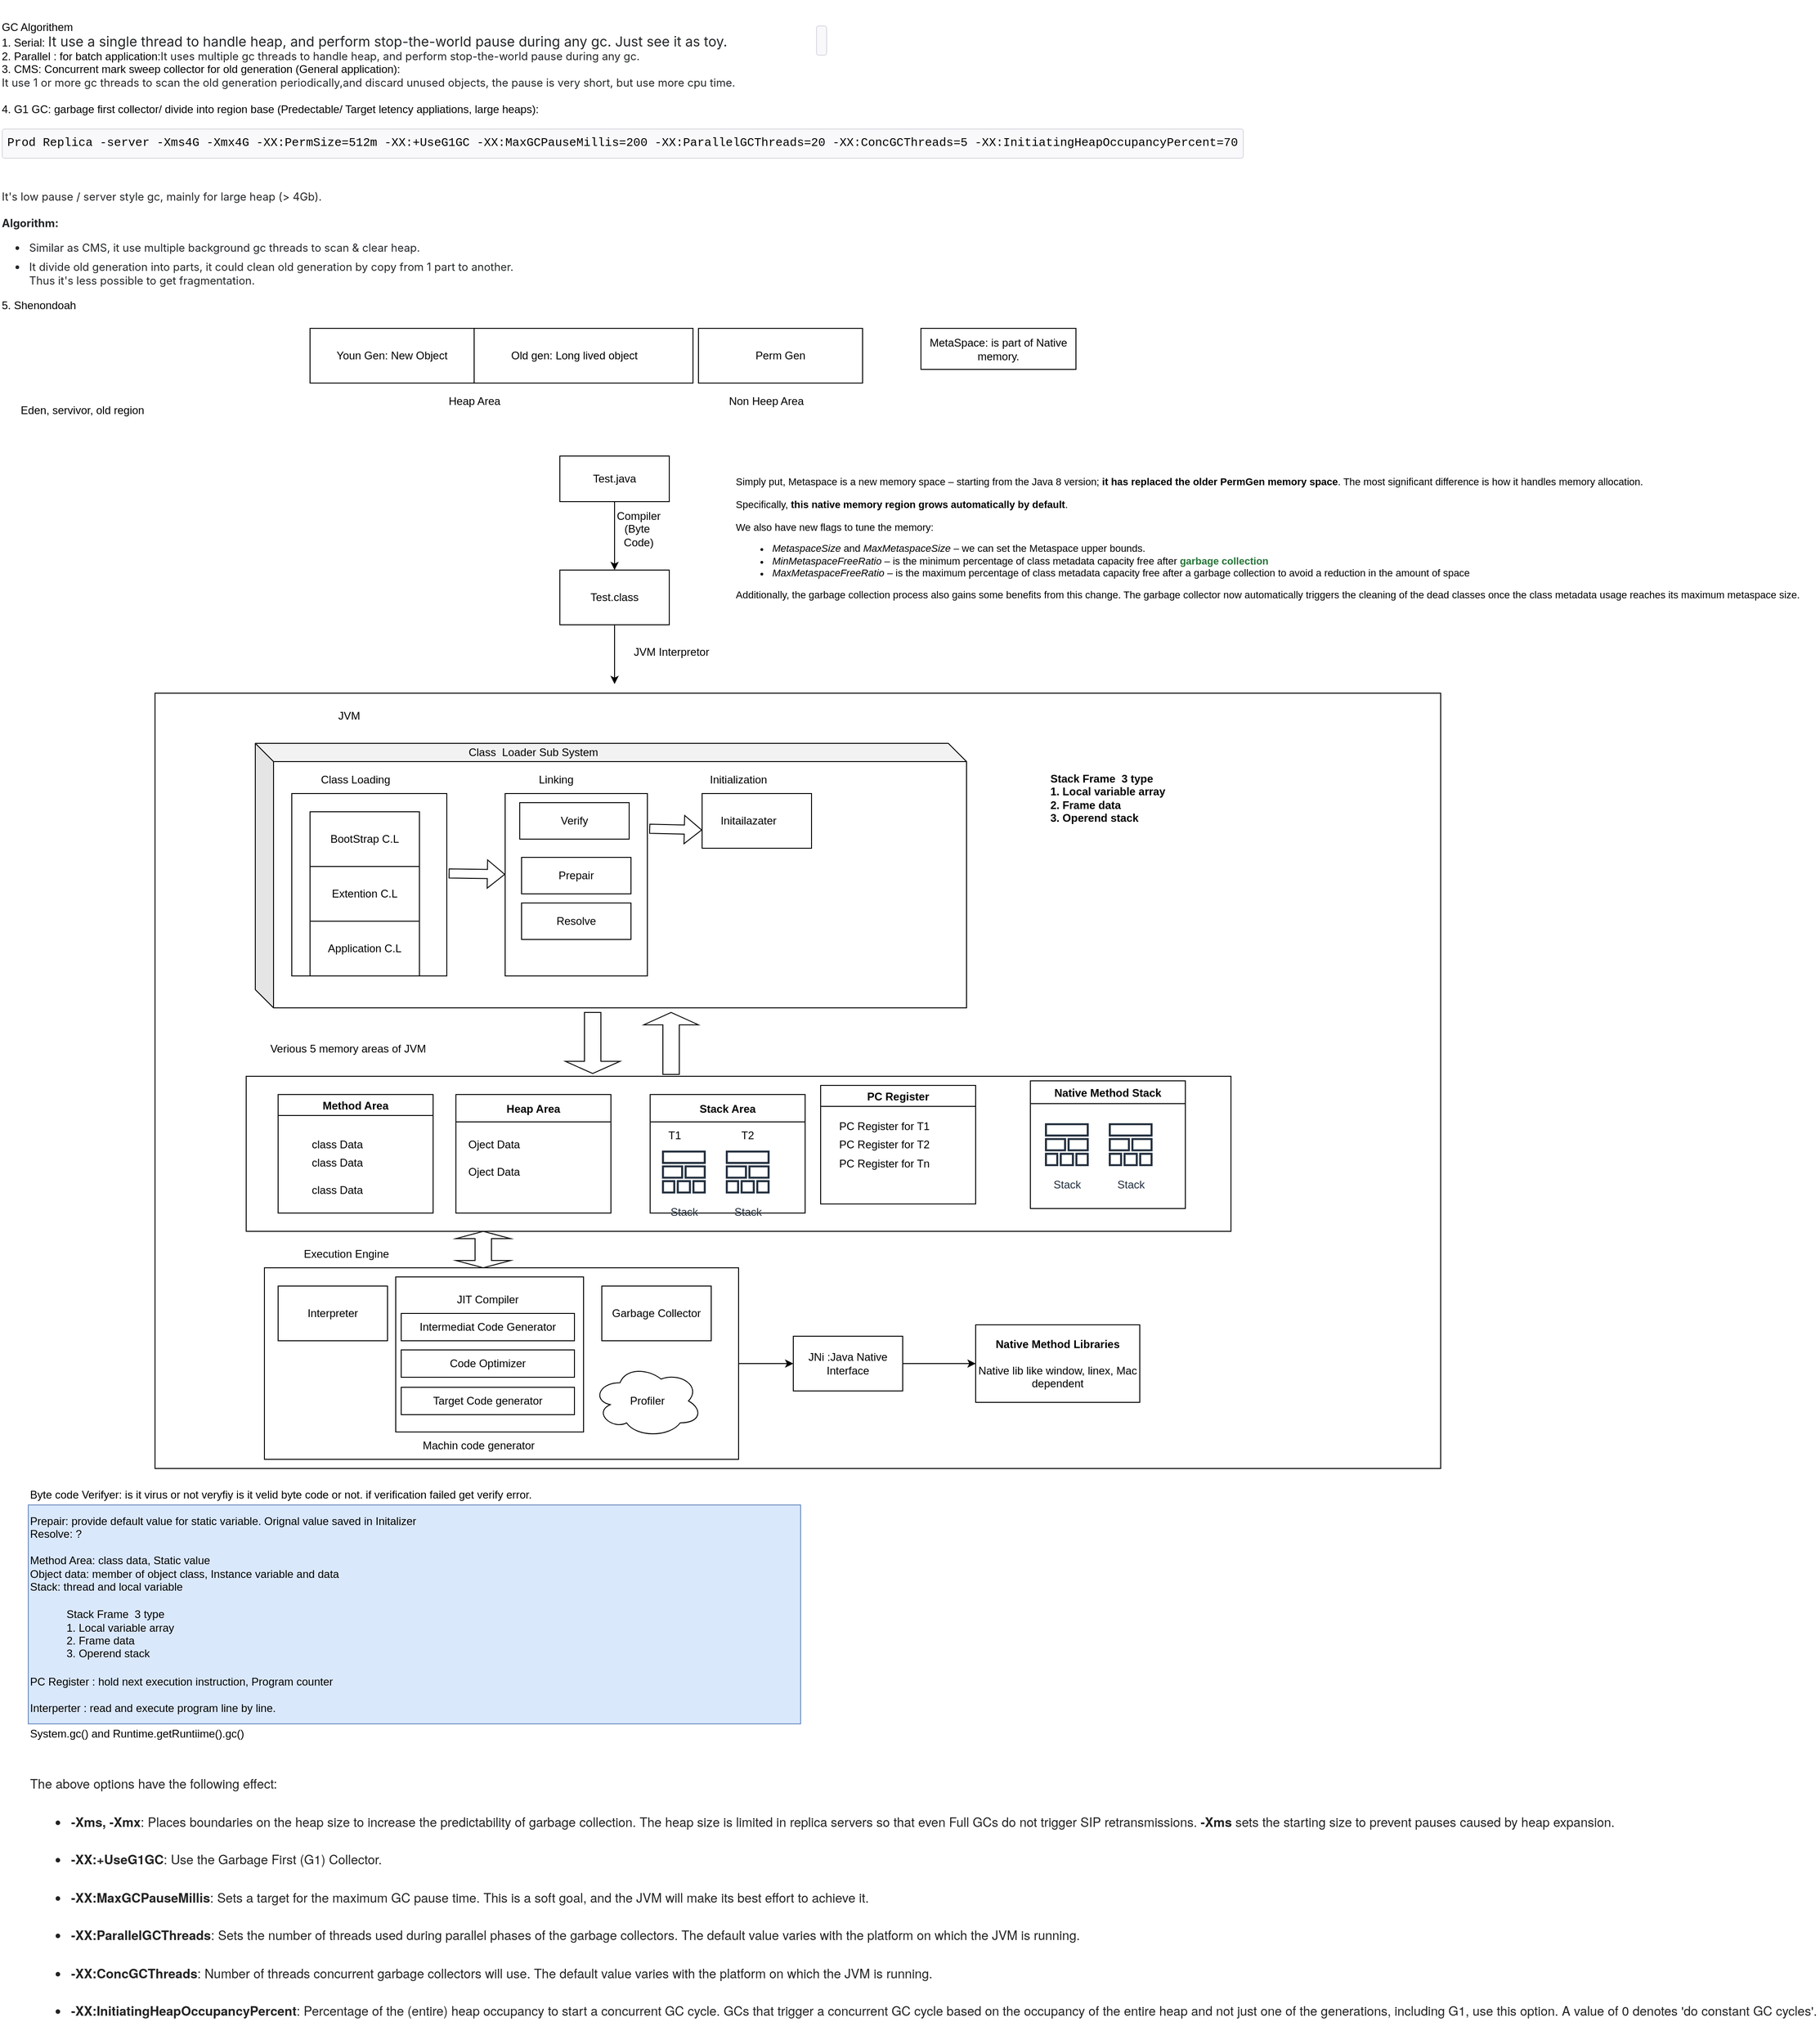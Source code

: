 <mxfile>
    <diagram id="Mb8TEoon7ktnDwIV0cq3" name="JVM">
        <mxGraphModel dx="1582" dy="1652" grid="1" gridSize="10" guides="1" tooltips="1" connect="1" arrows="1" fold="1" page="1" pageScale="1" pageWidth="827" pageHeight="1169" math="0" shadow="0">
            <root>
                <mxCell id="0"/>
                <mxCell id="1" parent="0"/>
                <mxCell id="3" value="" style="shape=cube;whiteSpace=wrap;html=1;boundedLbl=1;backgroundOutline=1;darkOpacity=0.05;darkOpacity2=0.1;rounded=0;" parent="1" vertex="1">
                    <mxGeometry x="20" y="245" width="780" height="290" as="geometry"/>
                </mxCell>
                <mxCell id="4" value="" style="rounded=0;whiteSpace=wrap;html=1;" parent="1" vertex="1">
                    <mxGeometry x="60" y="300" width="170" height="200" as="geometry"/>
                </mxCell>
                <mxCell id="5" value="BootStrap C.L" style="rounded=0;whiteSpace=wrap;html=1;" parent="1" vertex="1">
                    <mxGeometry x="80" y="320" width="120" height="60" as="geometry"/>
                </mxCell>
                <mxCell id="6" value="Extention C.L" style="rounded=0;whiteSpace=wrap;html=1;" parent="1" vertex="1">
                    <mxGeometry x="80" y="380" width="120" height="60" as="geometry"/>
                </mxCell>
                <mxCell id="7" value="Application C.L" style="rounded=0;whiteSpace=wrap;html=1;" parent="1" vertex="1">
                    <mxGeometry x="80" y="440" width="120" height="60" as="geometry"/>
                </mxCell>
                <mxCell id="8" value="Class Loading" style="text;html=1;strokeColor=none;fillColor=none;align=center;verticalAlign=middle;whiteSpace=wrap;rounded=0;" parent="1" vertex="1">
                    <mxGeometry x="70" y="270" width="120" height="30" as="geometry"/>
                </mxCell>
                <mxCell id="9" value="Class&amp;nbsp; Loader Sub System" style="text;html=1;strokeColor=none;fillColor=none;align=center;verticalAlign=middle;whiteSpace=wrap;rounded=0;" parent="1" vertex="1">
                    <mxGeometry x="190" y="240" width="270" height="30" as="geometry"/>
                </mxCell>
                <mxCell id="10" value="" style="rounded=0;whiteSpace=wrap;html=1;" parent="1" vertex="1">
                    <mxGeometry x="294" y="300" width="156" height="200" as="geometry"/>
                </mxCell>
                <mxCell id="11" value="Linking" style="text;html=1;strokeColor=none;fillColor=none;align=center;verticalAlign=middle;whiteSpace=wrap;rounded=0;" parent="1" vertex="1">
                    <mxGeometry x="320" y="270" width="60" height="30" as="geometry"/>
                </mxCell>
                <mxCell id="14" value="Verify" style="rounded=0;whiteSpace=wrap;html=1;" parent="1" vertex="1">
                    <mxGeometry x="310" y="310" width="120" height="40" as="geometry"/>
                </mxCell>
                <mxCell id="15" value="Prepair" style="rounded=0;whiteSpace=wrap;html=1;" parent="1" vertex="1">
                    <mxGeometry x="312" y="370" width="120" height="40" as="geometry"/>
                </mxCell>
                <mxCell id="16" value="Resolve" style="rounded=0;whiteSpace=wrap;html=1;" parent="1" vertex="1">
                    <mxGeometry x="312" y="420" width="120" height="40" as="geometry"/>
                </mxCell>
                <mxCell id="17" value="" style="rounded=0;whiteSpace=wrap;html=1;" parent="1" vertex="1">
                    <mxGeometry x="510" y="300" width="120" height="60" as="geometry"/>
                </mxCell>
                <mxCell id="18" value="Initialization" style="text;html=1;strokeColor=none;fillColor=none;align=center;verticalAlign=middle;whiteSpace=wrap;rounded=0;" parent="1" vertex="1">
                    <mxGeometry x="520" y="270" width="60" height="30" as="geometry"/>
                </mxCell>
                <mxCell id="19" value="" style="shape=flexArrow;endArrow=classic;html=1;exitX=1.012;exitY=0.438;exitDx=0;exitDy=0;exitPerimeter=0;entryX=0;entryY=0.443;entryDx=0;entryDy=0;entryPerimeter=0;rounded=0;" parent="1" source="4" target="10" edge="1">
                    <mxGeometry width="50" height="50" relative="1" as="geometry">
                        <mxPoint x="240" y="390" as="sourcePoint"/>
                        <mxPoint x="290" y="340" as="targetPoint"/>
                    </mxGeometry>
                </mxCell>
                <mxCell id="20" value="" style="shape=flexArrow;endArrow=classic;html=1;exitX=1.012;exitY=0.438;exitDx=0;exitDy=0;exitPerimeter=0;rounded=0;" parent="1" edge="1">
                    <mxGeometry width="50" height="50" relative="1" as="geometry">
                        <mxPoint x="452.04" y="338.6" as="sourcePoint"/>
                        <mxPoint x="510" y="340" as="targetPoint"/>
                    </mxGeometry>
                </mxCell>
                <mxCell id="21" value="" style="rounded=0;whiteSpace=wrap;html=1;" parent="1" vertex="1">
                    <mxGeometry x="10" y="610" width="1080" height="170" as="geometry"/>
                </mxCell>
                <mxCell id="23" value="Verious 5 memory areas of JVM&amp;nbsp;" style="text;html=1;align=center;verticalAlign=middle;resizable=0;points=[];autosize=1;strokeColor=none;fillColor=none;rounded=0;" parent="1" vertex="1">
                    <mxGeometry x="23" y="565" width="200" height="30" as="geometry"/>
                </mxCell>
                <mxCell id="50" value="Method Area" style="swimlane;rounded=0;" parent="1" vertex="1">
                    <mxGeometry x="45" y="630" width="170" height="130" as="geometry"/>
                </mxCell>
                <mxCell id="53" value="Heap Area" style="swimlane;startSize=30;rounded=0;" parent="1" vertex="1">
                    <mxGeometry x="240" y="630" width="170" height="130" as="geometry"/>
                </mxCell>
                <mxCell id="54" value="Stack Area" style="swimlane;startSize=30;rounded=0;" parent="1" vertex="1">
                    <mxGeometry x="453" y="630" width="170" height="130" as="geometry"/>
                </mxCell>
                <mxCell id="55" value="PC Register" style="swimlane;rounded=0;" parent="1" vertex="1">
                    <mxGeometry x="640" y="620" width="170" height="130" as="geometry"/>
                </mxCell>
                <mxCell id="56" value="Native Method Stack" style="swimlane;startSize=25;rounded=0;" parent="1" vertex="1">
                    <mxGeometry x="870" y="615" width="170" height="140" as="geometry"/>
                </mxCell>
                <mxCell id="58" value="" style="shape=singleArrow;direction=south;whiteSpace=wrap;html=1;rounded=0;" parent="1" vertex="1">
                    <mxGeometry x="360" y="540" width="60" height="67" as="geometry"/>
                </mxCell>
                <mxCell id="59" value="" style="shape=singleArrow;direction=north;whiteSpace=wrap;html=1;rounded=0;" parent="1" vertex="1">
                    <mxGeometry x="446" y="540" width="60" height="68" as="geometry"/>
                </mxCell>
                <mxCell id="61" value="class Data" style="text;html=1;strokeColor=none;fillColor=none;align=center;verticalAlign=middle;whiteSpace=wrap;rounded=0;" parent="1" vertex="1">
                    <mxGeometry x="60" y="670" width="100" height="30" as="geometry"/>
                </mxCell>
                <mxCell id="62" value="class Data" style="text;html=1;strokeColor=none;fillColor=none;align=center;verticalAlign=middle;whiteSpace=wrap;rounded=0;" parent="1" vertex="1">
                    <mxGeometry x="60" y="690" width="100" height="30" as="geometry"/>
                </mxCell>
                <mxCell id="63" value="class Data" style="text;html=1;strokeColor=none;fillColor=none;align=center;verticalAlign=middle;whiteSpace=wrap;rounded=0;" parent="1" vertex="1">
                    <mxGeometry x="60" y="720" width="100" height="30" as="geometry"/>
                </mxCell>
                <mxCell id="64" value="Oject Data&lt;span style=&quot;color: rgba(0, 0, 0, 0); font-family: monospace; font-size: 0px; text-align: start;&quot;&gt;%3CmxGraphModel%3E%3Croot%3E%3CmxCell%20id%3D%220%22%2F%3E%3CmxCell%20id%3D%221%22%20parent%3D%220%22%2F%3E%3CmxCell%20id%3D%222%22%20value%3D%22class%20Data%22%20style%3D%22text%3Bhtml%3D1%3BstrokeColor%3Dnone%3BfillColor%3Dnone%3Balign%3Dcenter%3BverticalAlign%3Dmiddle%3BwhiteSpace%3Dwrap%3Brounded%3D0%3B%22%20vertex%3D%221%22%20parent%3D%221%22%3E%3CmxGeometry%20x%3D%2260%22%20y%3D%22670%22%20width%3D%22100%22%20height%3D%2230%22%20as%3D%22geometry%22%2F%3E%3C%2FmxCell%3E%3C%2Froot%3E%3C%2FmxGraphModel%3E&lt;/span&gt;" style="text;html=1;strokeColor=none;fillColor=none;align=center;verticalAlign=middle;whiteSpace=wrap;rounded=0;" parent="1" vertex="1">
                    <mxGeometry x="252" y="670" width="60" height="30" as="geometry"/>
                </mxCell>
                <mxCell id="65" value="Oject Data&lt;span style=&quot;color: rgba(0, 0, 0, 0); font-family: monospace; font-size: 0px; text-align: start;&quot;&gt;%3CmxGraphModel%3E%3Croot%3E%3CmxCell%20id%3D%220%22%2F%3E%3CmxCell%20id%3D%221%22%20parent%3D%220%22%2F%3E%3CmxCell%20id%3D%222%22%20value%3D%22class%20Data%22%20style%3D%22text%3Bhtml%3D1%3BstrokeColor%3Dnone%3BfillColor%3Dnone%3Balign%3Dcenter%3BverticalAlign%3Dmiddle%3BwhiteSpace%3Dwrap%3Brounded%3D0%3B%22%20vertex%3D%221%22%20parent%3D%221%22%3E%3CmxGeometry%20x%3D%2260%22%20y%3D%22670%22%20width%3D%22100%22%20height%3D%2230%22%20as%3D%22geometry%22%2F%3E%3C%2FmxCell%3E%3C%2Froot%3E%3C%2FmxGraphModel%3E&lt;/span&gt;" style="text;html=1;strokeColor=none;fillColor=none;align=center;verticalAlign=middle;whiteSpace=wrap;rounded=0;" parent="1" vertex="1">
                    <mxGeometry x="252" y="700" width="60" height="30" as="geometry"/>
                </mxCell>
                <mxCell id="66" value="Stack" style="outlineConnect=0;fontColor=#232F3E;gradientColor=none;strokeColor=#232F3E;fillColor=#ffffff;dashed=0;verticalLabelPosition=bottom;verticalAlign=top;align=center;html=1;fontSize=12;fontStyle=0;aspect=fixed;shape=mxgraph.aws4.resourceIcon;resIcon=mxgraph.aws4.stack;rounded=0;" parent="1" vertex="1">
                    <mxGeometry x="460" y="685" width="60" height="60" as="geometry"/>
                </mxCell>
                <mxCell id="67" value="Stack" style="outlineConnect=0;fontColor=#232F3E;gradientColor=none;strokeColor=#232F3E;fillColor=#ffffff;dashed=0;verticalLabelPosition=bottom;verticalAlign=top;align=center;html=1;fontSize=12;fontStyle=0;aspect=fixed;shape=mxgraph.aws4.resourceIcon;resIcon=mxgraph.aws4.stack;rounded=0;" parent="1" vertex="1">
                    <mxGeometry x="530" y="685" width="60" height="60" as="geometry"/>
                </mxCell>
                <mxCell id="68" value="T1&lt;span style=&quot;color: rgba(0, 0, 0, 0); font-family: monospace; font-size: 0px; text-align: start;&quot;&gt;%3CmxGraphModel%3E%3Croot%3E%3CmxCell%20id%3D%220%22%2F%3E%3CmxCell%20id%3D%221%22%20parent%3D%220%22%2F%3E%3CmxCell%20id%3D%222%22%20value%3D%22Stack%22%20style%3D%22sketch%3D0%3BoutlineConnect%3D0%3BfontColor%3D%23232F3E%3BgradientColor%3Dnone%3BstrokeColor%3D%23232F3E%3BfillColor%3D%23ffffff%3Bdashed%3D0%3BverticalLabelPosition%3Dbottom%3BverticalAlign%3Dtop%3Balign%3Dcenter%3Bhtml%3D1%3BfontSize%3D12%3BfontStyle%3D0%3Baspect%3Dfixed%3Bshape%3Dmxgraph.aws4.resourceIcon%3BresIcon%3Dmxgraph.aws4.stack%3B%22%20vertex%3D%221%22%20parent%3D%221%22%3E%3CmxGeometry%20x%3D%22460%22%20y%3D%22685%22%20width%3D%2260%22%20height%3D%2260%22%20as%3D%22geometry%22%2F%3E%3C%2FmxCell%3E%3C%2Froot%3E%3C%2FmxGraphModel%3E&lt;/span&gt;" style="text;html=1;strokeColor=none;fillColor=none;align=center;verticalAlign=middle;whiteSpace=wrap;rounded=0;" parent="1" vertex="1">
                    <mxGeometry x="450" y="660" width="60" height="30" as="geometry"/>
                </mxCell>
                <mxCell id="69" value="T2" style="text;html=1;strokeColor=none;fillColor=none;align=center;verticalAlign=middle;whiteSpace=wrap;rounded=0;" parent="1" vertex="1">
                    <mxGeometry x="530" y="660" width="60" height="30" as="geometry"/>
                </mxCell>
                <mxCell id="70" value="PC Register for T1" style="text;html=1;strokeColor=none;fillColor=none;align=center;verticalAlign=middle;whiteSpace=wrap;rounded=0;" parent="1" vertex="1">
                    <mxGeometry x="650" y="650" width="120" height="30" as="geometry"/>
                </mxCell>
                <mxCell id="71" value="PC Register for T2" style="text;html=1;strokeColor=none;fillColor=none;align=center;verticalAlign=middle;whiteSpace=wrap;rounded=0;" parent="1" vertex="1">
                    <mxGeometry x="650" y="670" width="120" height="30" as="geometry"/>
                </mxCell>
                <mxCell id="72" value="PC Register for Tn" style="text;html=1;strokeColor=none;fillColor=none;align=center;verticalAlign=middle;whiteSpace=wrap;rounded=0;" parent="1" vertex="1">
                    <mxGeometry x="650" y="690" width="120" height="32" as="geometry"/>
                </mxCell>
                <mxCell id="73" value="Stack" style="outlineConnect=0;fontColor=#232F3E;gradientColor=none;strokeColor=#232F3E;fillColor=#ffffff;dashed=0;verticalLabelPosition=bottom;verticalAlign=top;align=center;html=1;fontSize=12;fontStyle=0;aspect=fixed;shape=mxgraph.aws4.resourceIcon;resIcon=mxgraph.aws4.stack;rounded=0;" parent="1" vertex="1">
                    <mxGeometry x="880" y="655" width="60" height="60" as="geometry"/>
                </mxCell>
                <mxCell id="74" value="Stack" style="outlineConnect=0;fontColor=#232F3E;gradientColor=none;strokeColor=#232F3E;fillColor=#ffffff;dashed=0;verticalLabelPosition=bottom;verticalAlign=top;align=center;html=1;fontSize=12;fontStyle=0;aspect=fixed;shape=mxgraph.aws4.resourceIcon;resIcon=mxgraph.aws4.stack;rounded=0;" parent="1" vertex="1">
                    <mxGeometry x="950" y="655" width="60" height="60" as="geometry"/>
                </mxCell>
                <mxCell id="76" value="" style="rounded=0;whiteSpace=wrap;html=1;fillColor=none;" parent="1" vertex="1">
                    <mxGeometry x="-90" y="190" width="1410" height="850" as="geometry"/>
                </mxCell>
                <mxCell id="77" value="JVM" style="text;html=1;strokeColor=none;fillColor=none;align=center;verticalAlign=middle;whiteSpace=wrap;rounded=0;" parent="1" vertex="1">
                    <mxGeometry x="93" y="200" width="60" height="30" as="geometry"/>
                </mxCell>
                <mxCell id="80" value="" style="edgeStyle=none;html=1;rounded=0;" parent="1" source="78" target="79" edge="1">
                    <mxGeometry relative="1" as="geometry"/>
                </mxCell>
                <mxCell id="78" value="Test.java" style="rounded=0;whiteSpace=wrap;html=1;fillColor=none;" parent="1" vertex="1">
                    <mxGeometry x="354" y="-70" width="120" height="50" as="geometry"/>
                </mxCell>
                <mxCell id="81" style="edgeStyle=none;html=1;rounded=0;" parent="1" source="79" edge="1">
                    <mxGeometry relative="1" as="geometry">
                        <mxPoint x="414" y="180" as="targetPoint"/>
                    </mxGeometry>
                </mxCell>
                <mxCell id="79" value="Test.class" style="whiteSpace=wrap;html=1;fillColor=none;rounded=0;" parent="1" vertex="1">
                    <mxGeometry x="354" y="55" width="120" height="60" as="geometry"/>
                </mxCell>
                <mxCell id="82" value="JVM Interpretor" style="text;html=1;align=center;verticalAlign=middle;resizable=0;points=[];autosize=1;strokeColor=none;fillColor=none;rounded=0;" parent="1" vertex="1">
                    <mxGeometry x="421" y="130" width="110" height="30" as="geometry"/>
                </mxCell>
                <mxCell id="84" value="Compiler&lt;br&gt;(Byte&amp;nbsp;&lt;br&gt;Code)" style="text;html=1;align=center;verticalAlign=middle;resizable=0;points=[];autosize=1;strokeColor=none;fillColor=none;rounded=0;" parent="1" vertex="1">
                    <mxGeometry x="405" y="-20" width="70" height="60" as="geometry"/>
                </mxCell>
                <mxCell id="95" value="" style="edgeStyle=none;html=1;rounded=0;" parent="1" source="85" target="94" edge="1">
                    <mxGeometry relative="1" as="geometry"/>
                </mxCell>
                <mxCell id="85" value="" style="rounded=0;whiteSpace=wrap;html=1;fillColor=none;" parent="1" vertex="1">
                    <mxGeometry x="30" y="820" width="520" height="210" as="geometry"/>
                </mxCell>
                <mxCell id="86" value="Execution Engine" style="text;html=1;strokeColor=none;fillColor=none;align=center;verticalAlign=middle;whiteSpace=wrap;rounded=0;" parent="1" vertex="1">
                    <mxGeometry x="50" y="790" width="140" height="30" as="geometry"/>
                </mxCell>
                <mxCell id="87" value="Interpreter" style="rounded=0;whiteSpace=wrap;html=1;fillColor=default;" parent="1" vertex="1">
                    <mxGeometry x="45" y="840" width="120" height="60" as="geometry"/>
                </mxCell>
                <mxCell id="88" value="" style="rounded=0;whiteSpace=wrap;html=1;fillColor=default;" parent="1" vertex="1">
                    <mxGeometry x="174" y="830" width="206" height="170" as="geometry"/>
                </mxCell>
                <mxCell id="89" value="JIT Compiler" style="text;html=1;strokeColor=none;fillColor=none;align=center;verticalAlign=middle;whiteSpace=wrap;rounded=0;" parent="1" vertex="1">
                    <mxGeometry x="200" y="840" width="150" height="30" as="geometry"/>
                </mxCell>
                <mxCell id="90" value="Intermediat Code Generator" style="rounded=0;whiteSpace=wrap;html=1;fillColor=default;" parent="1" vertex="1">
                    <mxGeometry x="180" y="870" width="190" height="30" as="geometry"/>
                </mxCell>
                <mxCell id="91" value="Code Optimizer&lt;span style=&quot;color: rgba(0, 0, 0, 0); font-family: monospace; font-size: 0px; text-align: start;&quot;&gt;%3CmxGraphModel%3E%3Croot%3E%3CmxCell%20id%3D%220%22%2F%3E%3CmxCell%20id%3D%221%22%20parent%3D%220%22%2F%3E%3CmxCell%20id%3D%222%22%20value%3D%22Intermediat%20Code%20Generator%22%20style%3D%22rounded%3D1%3BwhiteSpace%3Dwrap%3Bhtml%3D1%3BfillColor%3Ddefault%3B%22%20vertex%3D%221%22%20parent%3D%221%22%3E%3CmxGeometry%20x%3D%22180%22%20y%3D%22870%22%20width%3D%22190%22%20height%3D%2230%22%20as%3D%22geometry%22%2F%3E%3C%2FmxCell%3E%3C%2Froot%3E%3C%2FmxGraphModel%3E&lt;/span&gt;" style="rounded=0;whiteSpace=wrap;html=1;fillColor=default;" parent="1" vertex="1">
                    <mxGeometry x="180" y="910" width="190" height="30" as="geometry"/>
                </mxCell>
                <mxCell id="92" value="Target Code generator" style="rounded=0;whiteSpace=wrap;html=1;fillColor=default;" parent="1" vertex="1">
                    <mxGeometry x="180" y="951" width="190" height="30" as="geometry"/>
                </mxCell>
                <mxCell id="93" value="Garbage Collector" style="rounded=0;whiteSpace=wrap;html=1;fillColor=default;" parent="1" vertex="1">
                    <mxGeometry x="400" y="840" width="120" height="60" as="geometry"/>
                </mxCell>
                <mxCell id="97" value="" style="edgeStyle=none;html=1;rounded=0;" parent="1" source="94" target="96" edge="1">
                    <mxGeometry relative="1" as="geometry"/>
                </mxCell>
                <mxCell id="94" value="JNi :Java Native Interface" style="whiteSpace=wrap;html=1;fillColor=none;rounded=0;" parent="1" vertex="1">
                    <mxGeometry x="610" y="895" width="120" height="60" as="geometry"/>
                </mxCell>
                <mxCell id="96" value="&lt;b&gt;Native Method Libraries&lt;br&gt;&lt;/b&gt;&lt;br&gt;Native lib like window, linex, Mac dependent" style="whiteSpace=wrap;html=1;fillColor=none;rounded=0;" parent="1" vertex="1">
                    <mxGeometry x="810" y="882.5" width="180" height="85" as="geometry"/>
                </mxCell>
                <mxCell id="99" value="" style="shape=doubleArrow;direction=south;whiteSpace=wrap;html=1;fillColor=default;rounded=0;" parent="1" vertex="1">
                    <mxGeometry x="240" y="780" width="60" height="40" as="geometry"/>
                </mxCell>
                <mxCell id="101" value="&lt;h4 style=&quot;text-align: left;&quot;&gt;&lt;span style=&quot;background-color: initial;&quot;&gt;Stack Frame&amp;nbsp; 3 type&lt;br&gt;&lt;/span&gt;&lt;span style=&quot;background-color: initial;&quot;&gt;1. Local variable array&lt;br&gt;&lt;/span&gt;&lt;span style=&quot;background-color: initial;&quot;&gt;2. Frame data&lt;br&gt;&lt;/span&gt;&lt;span style=&quot;background-color: initial;&quot;&gt;3. Operend stack&lt;/span&gt;&lt;/h4&gt;" style="text;html=1;strokeColor=none;fillColor=none;align=center;verticalAlign=middle;whiteSpace=wrap;rounded=0;" parent="1" vertex="1">
                    <mxGeometry x="870" y="290" width="170" height="30" as="geometry"/>
                </mxCell>
                <mxCell id="102" value="Machin code generator" style="text;html=1;strokeColor=none;fillColor=none;align=center;verticalAlign=middle;whiteSpace=wrap;rounded=0;" parent="1" vertex="1">
                    <mxGeometry x="160" y="1000" width="210" height="30" as="geometry"/>
                </mxCell>
                <mxCell id="104" value="Byte code Verifyer: is it virus or not veryfiy is it velid byte code or not. if verification failed get verify error.&lt;br&gt;&amp;nbsp;&lt;br&gt;Prepair: provide default value for static variable. Orignal value saved in Initalizer&lt;br&gt;Resolve: ?&lt;br&gt;&lt;br&gt;Method Area: class data, Static value&lt;br&gt;Object data: member of object class, Instance variable and data&lt;br&gt;Stack: thread and local variable&lt;br&gt;&lt;span style=&quot;&quot;&gt;&#9;&lt;/span&gt;&lt;blockquote style=&quot;margin: 0 0 0 40px; border: none; padding: 0px;&quot;&gt;&lt;h4 style=&quot;border-color: var(--border-color);&quot;&gt;&lt;span style=&quot;font-weight: normal;&quot;&gt;Stack Frame&amp;nbsp; 3 type&lt;br&gt;1. Local variable array&lt;br&gt;2. Frame data&lt;br&gt;3. Operend stack&lt;/span&gt;&lt;br&gt;&lt;/h4&gt;&lt;/blockquote&gt;PC Register : hold next execution instruction, Program counter&lt;br&gt;&lt;br&gt;Interperter : read and execute program line by line.&lt;br&gt;&lt;br&gt;System.gc() and Runtime.getRuntiime().gc()" style="text;html=1;strokeColor=#6c8ebf;fillColor=#dae8fc;align=left;verticalAlign=middle;whiteSpace=wrap;rounded=0;" parent="1" vertex="1">
                    <mxGeometry x="-229" y="1080" width="847" height="240" as="geometry"/>
                </mxCell>
                <mxCell id="105" value="Initailazater" style="text;html=1;strokeColor=none;fillColor=none;align=center;verticalAlign=middle;whiteSpace=wrap;rounded=0;" parent="1" vertex="1">
                    <mxGeometry x="531" y="315" width="60" height="30" as="geometry"/>
                </mxCell>
                <mxCell id="106" value="Profiler" style="ellipse;shape=cloud;whiteSpace=wrap;html=1;rounded=0;" parent="1" vertex="1">
                    <mxGeometry x="390" y="926" width="120" height="80" as="geometry"/>
                </mxCell>
                <mxCell id="107" value="&lt;span style=&quot;white-space: pre;&quot;&gt;&#9;&lt;/span&gt;&lt;span style=&quot;white-space: pre;&quot;&gt;&#9;&lt;/span&gt;&lt;span style=&quot;white-space: pre;&quot;&gt;&#9;&lt;/span&gt;&lt;span style=&quot;white-space: pre;&quot;&gt;&#9;&lt;/span&gt;&lt;span style=&quot;white-space: pre;&quot;&gt;&#9;&lt;/span&gt;&lt;span style=&quot;white-space: pre;&quot;&gt;&#9;&lt;/span&gt;Old gen: Long lived object" style="rounded=0;whiteSpace=wrap;html=1;" parent="1" vertex="1">
                    <mxGeometry x="80" y="-210" width="420" height="60" as="geometry"/>
                </mxCell>
                <mxCell id="108" value="Youn Gen: New Object" style="rounded=0;whiteSpace=wrap;html=1;" parent="1" vertex="1">
                    <mxGeometry x="80" y="-210" width="180" height="60" as="geometry"/>
                </mxCell>
                <mxCell id="109" value="Perm Gen" style="rounded=0;whiteSpace=wrap;html=1;" parent="1" vertex="1">
                    <mxGeometry x="506" y="-210" width="180" height="60" as="geometry"/>
                </mxCell>
                <mxCell id="110" value="Heap Area" style="text;html=1;align=center;verticalAlign=middle;resizable=0;points=[];autosize=1;strokeColor=none;fillColor=none;rounded=0;" parent="1" vertex="1">
                    <mxGeometry x="220" y="-145" width="80" height="30" as="geometry"/>
                </mxCell>
                <mxCell id="111" value="Non Heep Area" style="text;html=1;align=center;verticalAlign=middle;resizable=0;points=[];autosize=1;strokeColor=none;fillColor=none;rounded=0;" parent="1" vertex="1">
                    <mxGeometry x="525" y="-145" width="110" height="30" as="geometry"/>
                </mxCell>
                <mxCell id="112" value="MetaSpace: is part of Native memory." style="rounded=0;whiteSpace=wrap;html=1;" parent="1" vertex="1">
                    <mxGeometry x="750" y="-210" width="170" height="45" as="geometry"/>
                </mxCell>
                <mxCell id="eFVf8pxg18ztnckATkbE-113" value="&lt;br&gt;GC Algorithem&lt;br&gt;1. Serial:&amp;nbsp;&lt;span style=&quot;color: rgb(35, 38, 41); font-family: -apple-system, &amp;quot;system-ui&amp;quot;, &amp;quot;Segoe UI Adjusted&amp;quot;, &amp;quot;Segoe UI&amp;quot;, &amp;quot;Liberation Sans&amp;quot;, sans-serif; font-size: 15px; background-color: rgb(255, 255, 255);&quot;&gt;It use a single thread to handle heap, and perform stop-the-world pause during any gc. Just see it as toy.&lt;/span&gt;&lt;br&gt;2. Parallel : for batch application:&lt;span style=&quot;color: rgb(35, 38, 41); font-family: -apple-system, &amp;quot;system-ui&amp;quot;, &amp;quot;Segoe UI Adjusted&amp;quot;, &amp;quot;Segoe UI&amp;quot;, &amp;quot;Liberation Sans&amp;quot;, sans-serif; background-color: rgb(255, 255, 255);&quot;&gt;&lt;font style=&quot;font-size: 12px;&quot;&gt;It uses multiple gc threads to handle heap, and perform stop-the-world pause during any gc.&lt;/font&gt;&lt;br&gt;&lt;/span&gt;3. CMS: Concurrent mark sweep collector for old generation (General application):&amp;nbsp;&lt;br&gt;&lt;span style=&quot;background-color: rgb(255, 255, 255); color: rgb(35, 38, 41); font-family: -apple-system, &amp;quot;system-ui&amp;quot;, &amp;quot;Segoe UI Adjusted&amp;quot;, &amp;quot;Segoe UI&amp;quot;, &amp;quot;Liberation Sans&amp;quot;, sans-serif;&quot;&gt;It use 1 or more gc threads to scan the old generation periodically,and discard unused objects, the pause is very short, but use more cpu time.&lt;br&gt;&lt;/span&gt;&lt;br&gt;4. G1 GC: garbage first collector/ divide into region base (Predectable/ Target letency appliations, large heaps):&lt;br&gt;&lt;br&gt;&lt;pre style=&quot;border: 1px solid rgb(217, 217, 226); box-sizing: border-box; font-family: menlo, monaco, &amp;quot;Courier New&amp;quot;, Courier, mono, serif; font-size: 13px; line-height: 1.615; background-color: rgb(249, 249, 251); border-radius: 3px; padding: 5px; overflow: auto; margin-top: 0px; margin-bottom: 1em; overflow-wrap: normal !important;&quot; dir=&quot;ltr&quot;&gt;Prod Replica -server -Xms4G -Xmx4G -XX:PermSize=512m -XX:+UseG1GC -XX:MaxGCPauseMillis=200 -XX:ParallelGCThreads=20 -XX:ConcGCThreads=5 -XX:InitiatingHeapOccupancyPercent=70&lt;/pre&gt;&lt;div style=&quot;border-color: var(--border-color);&quot;&gt;&lt;br style=&quot;border-color: var(--border-color); text-align: center;&quot;&gt;&lt;/div&gt;&lt;h2 style=&quot;margin: 0px 0px 0.7em; padding: 0px; border: 0px; font-variant-numeric: inherit; font-variant-east-asian: inherit; font-weight: 400; font-stretch: inherit; line-height: 1.3; font-family: -apple-system, &amp;quot;system-ui&amp;quot;, &amp;quot;Segoe UI Adjusted&amp;quot;, &amp;quot;Segoe UI&amp;quot;, &amp;quot;Liberation Sans&amp;quot;, sans-serif; font-optical-sizing: inherit; font-kerning: inherit; font-feature-settings: inherit; font-variation-settings: inherit; vertical-align: baseline; box-sizing: inherit; --_pr-code-fs:0.9em; color: rgb(35, 38, 41); background-color: rgb(255, 255, 255);&quot;&gt;&lt;font style=&quot;font-size: 12px;&quot;&gt;It's low pause / server style gc, mainly for large heap (&amp;gt; 4Gb).&lt;/font&gt;&lt;/h2&gt;&lt;p style=&quot;margin: 0px 0px 1.1em; padding: 0px; border: 0px; font-variant-numeric: inherit; font-variant-east-asian: inherit; font-stretch: inherit; line-height: inherit; font-family: -apple-system, &amp;quot;system-ui&amp;quot;, &amp;quot;Segoe UI Adjusted&amp;quot;, &amp;quot;Segoe UI&amp;quot;, &amp;quot;Liberation Sans&amp;quot;, sans-serif; font-optical-sizing: inherit; font-kerning: inherit; font-feature-settings: inherit; font-variation-settings: inherit; vertical-align: baseline; box-sizing: inherit; clear: both; --_pr-img-mb:0; color: rgb(35, 38, 41); background-color: rgb(255, 255, 255);&quot;&gt;&lt;strong style=&quot;margin: 0px; padding: 0px; border: 0px; font-style: inherit; font-variant: inherit; font-stretch: inherit; line-height: inherit; font-family: inherit; font-optical-sizing: inherit; font-kerning: inherit; font-feature-settings: inherit; font-variation-settings: inherit; vertical-align: baseline; box-sizing: inherit;&quot;&gt;&lt;font style=&quot;font-size: 12px;&quot;&gt;Algorithm:&lt;/font&gt;&lt;/strong&gt;&lt;/p&gt;&lt;ul style=&quot;margin: 0px 0px 1.1em 30px; padding: 0px; border: 0px; font-variant-numeric: inherit; font-variant-east-asian: inherit; font-stretch: inherit; line-height: inherit; font-family: -apple-system, &amp;quot;system-ui&amp;quot;, &amp;quot;Segoe UI Adjusted&amp;quot;, &amp;quot;Segoe UI&amp;quot;, &amp;quot;Liberation Sans&amp;quot;, sans-serif; font-optical-sizing: inherit; font-kerning: inherit; font-feature-settings: inherit; font-variation-settings: inherit; vertical-align: baseline; list-style-position: initial; list-style-image: initial; box-sizing: inherit; color: rgb(35, 38, 41); background-color: rgb(255, 255, 255);&quot;&gt;&lt;li style=&quot;margin: 0px 0px calc(0.55em); padding-top: 0px; padding-bottom: 0px; border: 0px; font-style: inherit; font-variant: inherit; font-weight: inherit; font-stretch: inherit; line-height: inherit; font-family: inherit; font-optical-sizing: inherit; font-kerning: inherit; font-feature-settings: inherit; font-variation-settings: inherit; vertical-align: baseline; box-sizing: inherit; --_pr-blockquote-mt:calc(1.1em / 2); --_pr-img-mb:0; overflow-wrap: break-word;&quot;&gt;&lt;font style=&quot;font-size: 12px;&quot;&gt;Similar as CMS, it use multiple background gc threads to scan &amp;amp; clear heap.&lt;/font&gt;&lt;/li&gt;&lt;li style=&quot;margin: 0px; padding-top: 0px; padding-bottom: 0px; border: 0px; font-style: inherit; font-variant: inherit; font-weight: inherit; font-stretch: inherit; line-height: inherit; font-family: inherit; font-optical-sizing: inherit; font-kerning: inherit; font-feature-settings: inherit; font-variation-settings: inherit; vertical-align: baseline; box-sizing: inherit; --_pr-blockquote-mt:calc(1.1em / 2); --_pr-img-mb:0; overflow-wrap: break-word;&quot;&gt;&lt;font style=&quot;font-size: 12px;&quot;&gt;It divide old generation into parts, it could clean old generation by copy from 1 part to another.&lt;br style=&quot;box-sizing: inherit;&quot;&gt;Thus it's less possible to get fragmentation.&lt;/font&gt;&lt;/li&gt;&lt;/ul&gt;5. Shenondoah" style="text;html=1;align=left;verticalAlign=middle;resizable=0;points=[];autosize=1;strokeColor=none;fillColor=none;rounded=0;" parent="1" vertex="1">
                    <mxGeometry x="-260" y="-570" width="1390" height="350" as="geometry"/>
                </mxCell>
                <mxCell id="113" value="&lt;pre style=&quot;box-sizing: border-box; font-family: menlo, monaco, &amp;quot;Courier New&amp;quot;, Courier, mono, serif; font-size: 13px; line-height: 1.615; background-color: rgb(249, 249, 251); border: 1px solid rgb(217, 217, 226); border-radius: 3px; padding: 5px; overflow: auto; margin-top: 0px; margin-bottom: 1em; text-align: start; overflow-wrap: normal !important;&quot; dir=&quot;ltr&quot;&gt;&lt;br&gt;&lt;/pre&gt;" style="text;html=1;align=center;verticalAlign=middle;resizable=0;points=[];autosize=1;strokeColor=none;fillColor=none;fontSize=12;rounded=0;" parent="1" vertex="1">
                    <mxGeometry x="620" y="-550" width="40" height="60" as="geometry"/>
                </mxCell>
                <mxCell id="114" value="&lt;p style=&quot;box-sizing: border-box; margin: 0px 0px 10px; line-height: 1.334; font-family: Raleway, sans-serif; background-color: rgb(255, 255, 255); font-size: 11px;&quot;&gt;&lt;font style=&quot;font-size: 11px;&quot;&gt;Simply put, Metaspace is a new memory space – starting from the Java 8 version;&amp;nbsp;&lt;span style=&quot;box-sizing: border-box; font-weight: 700;&quot;&gt;it has replaced the older PermGen memory space&lt;/span&gt;. The most significant difference is how it handles memory allocation.&lt;/font&gt;&lt;/p&gt;&lt;p style=&quot;box-sizing: border-box; margin: 0px 0px 10px; line-height: 1.334; font-family: Raleway, sans-serif; background-color: rgb(255, 255, 255); font-size: 11px;&quot;&gt;&lt;font style=&quot;font-size: 11px;&quot;&gt;Specifically,&amp;nbsp;&lt;span style=&quot;box-sizing: border-box; font-weight: 700;&quot;&gt;this native memory region grows automatically by default&lt;/span&gt;.&lt;/font&gt;&lt;/p&gt;&lt;p style=&quot;box-sizing: border-box; margin: 0px 0px 10px; line-height: 1.334; font-family: Raleway, sans-serif; background-color: rgb(255, 255, 255); font-size: 11px;&quot;&gt;&lt;font style=&quot;font-size: 11px;&quot;&gt;We also have new flags to tune the memory:&lt;/font&gt;&lt;/p&gt;&lt;ul style=&quot;box-sizing: border-box; margin-top: 0px; margin-bottom: 10px; font-family: Raleway, sans-serif; background-color: rgb(255, 255, 255); font-size: 11px;&quot;&gt;&lt;li style=&quot;box-sizing: border-box;&quot;&gt;&lt;font style=&quot;font-size: 11px;&quot;&gt;&lt;em style=&quot;box-sizing: border-box;&quot;&gt;MetaspaceSize&lt;/em&gt;&amp;nbsp;and&amp;nbsp;&lt;em style=&quot;box-sizing: border-box;&quot;&gt;MaxMetaspaceSize –&lt;/em&gt;&amp;nbsp;we can set the Metaspace upper bounds.&lt;/font&gt;&lt;/li&gt;&lt;li style=&quot;box-sizing: border-box;&quot;&gt;&lt;font style=&quot;font-size: 11px;&quot;&gt;&lt;em style=&quot;box-sizing: border-box;&quot;&gt;MinMetaspaceFreeRatio –&amp;nbsp;&lt;/em&gt;is the minimum percentage of class metadata capacity free after&amp;nbsp;&lt;a style=&quot;box-sizing: border-box; background-color: transparent; color: rgb(38, 116, 56); text-decoration-line: none; font-weight: 700;&quot; href=&quot;https://www.baeldung.com/jvm-garbage-collectors&quot;&gt;garbage collection&lt;/a&gt;&lt;/font&gt;&lt;/li&gt;&lt;li style=&quot;box-sizing: border-box;&quot;&gt;&lt;font style=&quot;font-size: 11px;&quot;&gt;&lt;em style=&quot;box-sizing: border-box;&quot;&gt;MaxMetaspaceFreeRatio&amp;nbsp;&lt;/em&gt;–&amp;nbsp;is the maximum percentage of class metadata capacity free after a garbage collection to avoid a reduction in the amount of space&lt;/font&gt;&lt;/li&gt;&lt;/ul&gt;&lt;p style=&quot;box-sizing: border-box; margin: 0px 0px 10px; line-height: 1.334; font-family: Raleway, sans-serif; background-color: rgb(255, 255, 255); font-size: 11px;&quot;&gt;&lt;font style=&quot;font-size: 11px;&quot;&gt;Additionally, the garbage collection process also gains some benefits from this change. The garbage collector now automatically triggers the cleaning of the dead classes once the class metadata usage reaches its maximum metaspace size.&lt;/font&gt;&lt;/p&gt;" style="text;html=1;align=left;verticalAlign=middle;resizable=0;points=[];autosize=1;strokeColor=none;fillColor=none;fontSize=12;rounded=0;" parent="1" vertex="1">
                    <mxGeometry x="545" y="-65" width="1190" height="180" as="geometry"/>
                </mxCell>
                <mxCell id="119" value="&lt;p style=&quot;box-sizing: border-box; margin: 0px 0px 1.25rem; padding: 0px; font-family: &amp;quot;Helvetica Neue&amp;quot;, &amp;quot;Neue Helvetica&amp;quot;, Arial, sans-serif; font-size: 14px; line-height: 1.4; text-rendering: optimizelegibility; max-width: 90em; color: rgb(34, 34, 34); text-align: start; background-color: rgb(255, 255, 255);&quot;&gt;The above options have the following effect:&lt;/p&gt;&lt;ul style=&quot;box-sizing: border-box; margin: 0px 0px 1.25rem 35px; padding: 0px 0px 0px 10px; font-size: 14px; line-height: 1.6; list-style-position: outside; font-family: &amp;quot;Helvetica Neue&amp;quot;, &amp;quot;Neue Helvetica&amp;quot;, Arial, sans-serif; color: rgb(34, 34, 34); text-align: start; background-color: rgb(255, 255, 255);&quot;&gt;&lt;li style=&quot;box-sizing: border-box; margin: 10px 0px 20px; padding-top: 0px; padding-bottom: 0px;&quot;&gt;&lt;p style=&quot;box-sizing: border-box; margin: 0px 0px 1.25rem; padding: 0px; font-family: inherit; line-height: 1.4; text-rendering: optimizelegibility; max-width: 90em;&quot;&gt;&lt;span style=&quot;box-sizing: border-box; font-weight: bold;&quot; class=&quot;bold&quot;&gt;-Xms, -Xmx&lt;/span&gt;: Places boundaries on the heap size to increase the predictability of garbage collection. The heap size is limited in replica servers so that even Full GCs do not trigger SIP retransmissions.&amp;nbsp;&lt;span style=&quot;box-sizing: border-box; font-weight: bold;&quot; class=&quot;bold&quot;&gt;-Xms&lt;/span&gt;&amp;nbsp;sets the starting size to prevent pauses caused by heap expansion.&lt;/p&gt;&lt;/li&gt;&lt;li style=&quot;box-sizing: border-box; margin: 10px 0px 20px; padding-top: 0px; padding-bottom: 0px;&quot;&gt;&lt;p style=&quot;box-sizing: border-box; margin: 0px 0px 1.25rem; padding: 0px; font-family: inherit; line-height: 1.4; text-rendering: optimizelegibility; max-width: 90em;&quot;&gt;&lt;span style=&quot;box-sizing: border-box; font-weight: bold;&quot; class=&quot;bold&quot;&gt;-XX:+UseG1GC&lt;/span&gt;: Use the Garbage First (G1) Collector.&lt;/p&gt;&lt;/li&gt;&lt;li style=&quot;box-sizing: border-box; margin: 10px 0px 20px; padding-top: 0px; padding-bottom: 0px;&quot;&gt;&lt;p style=&quot;box-sizing: border-box; margin: 0px 0px 1.25rem; padding: 0px; font-family: inherit; line-height: 1.4; text-rendering: optimizelegibility; max-width: 90em;&quot;&gt;&lt;span style=&quot;box-sizing: border-box; font-weight: bold;&quot; class=&quot;bold&quot;&gt;-XX:MaxGCPauseMillis&lt;/span&gt;: Sets a target for the maximum GC pause time. This is a soft goal, and the JVM will make its best effort to achieve it.&lt;/p&gt;&lt;/li&gt;&lt;li style=&quot;box-sizing: border-box; margin: 10px 0px 20px; padding-top: 0px; padding-bottom: 0px;&quot;&gt;&lt;p style=&quot;box-sizing: border-box; margin: 0px 0px 1.25rem; padding: 0px; font-family: inherit; line-height: 1.4; text-rendering: optimizelegibility; max-width: 90em;&quot;&gt;&lt;span style=&quot;box-sizing: border-box; font-weight: bold;&quot; class=&quot;bold&quot;&gt;-XX:ParallelGCThreads&lt;/span&gt;: Sets the number of threads used during parallel phases of the garbage collectors. The default value varies with the platform on which the JVM is running.&lt;/p&gt;&lt;/li&gt;&lt;li style=&quot;box-sizing: border-box; margin: 10px 0px 20px; padding-top: 0px; padding-bottom: 0px;&quot;&gt;&lt;p style=&quot;box-sizing: border-box; margin: 0px 0px 1.25rem; padding: 0px; font-family: inherit; line-height: 1.4; text-rendering: optimizelegibility; max-width: 90em;&quot;&gt;&lt;span style=&quot;box-sizing: border-box; font-weight: bold;&quot; class=&quot;bold&quot;&gt;-XX:ConcGCThreads&lt;/span&gt;: Number of threads concurrent garbage collectors will use. The default value varies with the platform on which the JVM is running.&lt;/p&gt;&lt;/li&gt;&lt;li style=&quot;box-sizing: border-box; margin: 10px 0px 20px; padding-top: 0px; padding-bottom: 0px;&quot;&gt;&lt;p style=&quot;box-sizing: border-box; margin: 0px 0px 1.25rem; padding: 0px; font-family: inherit; line-height: 1.4; text-rendering: optimizelegibility; max-width: 90em;&quot;&gt;&lt;span style=&quot;box-sizing: border-box; font-weight: bold;&quot; class=&quot;bold&quot;&gt;-XX:InitiatingHeapOccupancyPercent&lt;/span&gt;: Percentage of the (entire) heap occupancy to start a concurrent GC cycle. GCs that trigger a concurrent GC cycle based on the occupancy of the entire heap and not just one of the generations, including G1, use this option. A value of 0 denotes 'do constant GC cycles'. The default value is 45.&lt;/p&gt;&lt;/li&gt;&lt;/ul&gt;" style="text;html=1;align=center;verticalAlign=middle;resizable=0;points=[];autosize=1;strokeColor=none;fillColor=none;" parent="1" vertex="1">
                    <mxGeometry x="-240" y="1370" width="1330" height="300" as="geometry"/>
                </mxCell>
                <mxCell id="120" value="Eden, servivor, old region" style="text;html=1;align=center;verticalAlign=middle;resizable=0;points=[];autosize=1;strokeColor=none;fillColor=none;" parent="1" vertex="1">
                    <mxGeometry x="-250" y="-135" width="160" height="30" as="geometry"/>
                </mxCell>
            </root>
        </mxGraphModel>
    </diagram>
    <diagram id="aByUZ_a7CfPN8cfjuxp0" name="Page-2">
        <mxGraphModel dx="755" dy="483" grid="1" gridSize="10" guides="1" tooltips="1" connect="1" arrows="1" fold="1" page="1" pageScale="1" pageWidth="827" pageHeight="1169" math="0" shadow="0">
            <root>
                <mxCell id="0"/>
                <mxCell id="1" parent="0"/>
                <mxCell id="-y7Ei6-l5SPy7_e6Eq04-10" value="" style="edgeStyle=none;html=1;" edge="1" parent="1" source="-y7Ei6-l5SPy7_e6Eq04-1" target="-y7Ei6-l5SPy7_e6Eq04-8">
                    <mxGeometry relative="1" as="geometry"/>
                </mxCell>
                <mxCell id="-y7Ei6-l5SPy7_e6Eq04-1" value="Employee" style="swimlane;childLayout=stackLayout;horizontal=1;startSize=30;horizontalStack=0;rounded=1;fontSize=14;fontStyle=0;strokeWidth=2;resizeParent=0;resizeLast=1;shadow=0;dashed=0;align=center;" vertex="1" parent="1">
                    <mxGeometry x="310" y="190" width="160" height="120" as="geometry"/>
                </mxCell>
                <mxCell id="-y7Ei6-l5SPy7_e6Eq04-2" value="+EmployeeId&#10;+EmployeeName&#10;+SwipeId&#10;+Date&#10;+Attendence" style="align=left;strokeColor=none;fillColor=none;spacingLeft=4;fontSize=12;verticalAlign=top;resizable=0;rotatable=0;part=1;" vertex="1" parent="-y7Ei6-l5SPy7_e6Eq04-1">
                    <mxGeometry y="30" width="160" height="90" as="geometry"/>
                </mxCell>
                <mxCell id="-y7Ei6-l5SPy7_e6Eq04-8" value="SwipeDetail" style="swimlane;childLayout=stackLayout;horizontal=1;startSize=30;horizontalStack=0;rounded=1;fontSize=14;fontStyle=0;strokeWidth=2;resizeParent=0;resizeLast=1;shadow=0;dashed=0;align=center;" vertex="1" parent="1">
                    <mxGeometry x="550" y="190" width="160" height="120" as="geometry"/>
                </mxCell>
                <mxCell id="-y7Ei6-l5SPy7_e6Eq04-9" value="+SwipeId&#10;+Date&#10;+InTime&#10;+OutTime&#10;+TotalHr" style="align=left;strokeColor=none;fillColor=none;spacingLeft=4;fontSize=12;verticalAlign=top;resizable=0;rotatable=0;part=1;" vertex="1" parent="-y7Ei6-l5SPy7_e6Eq04-8">
                    <mxGeometry y="30" width="160" height="90" as="geometry"/>
                </mxCell>
            </root>
        </mxGraphModel>
    </diagram>
</mxfile>